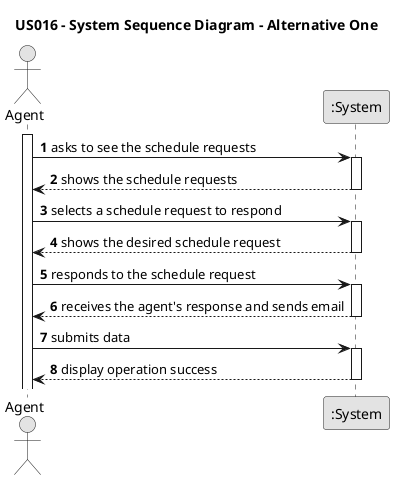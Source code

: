 @startuml

skinparam monochrome true
skinparam packageStyle rectangle
skinparam shadowing false

title US016 - System Sequence Diagram - Alternative One

autonumber

actor "Agent" as Agent
participant ":System" as System

activate Agent

Agent -> System : asks to see the schedule requests
activate System

System --> Agent : shows the schedule requests
deactivate System

Agent -> System : selects a schedule request to respond
activate System

System --> Agent : shows the desired schedule request
deactivate System

Agent -> System : responds to the schedule request
activate System

System --> Agent : receives the agent's response and sends email
deactivate System

Agent -> System : submits data
activate System

System --> Agent : display operation success
deactivate System

@enduml